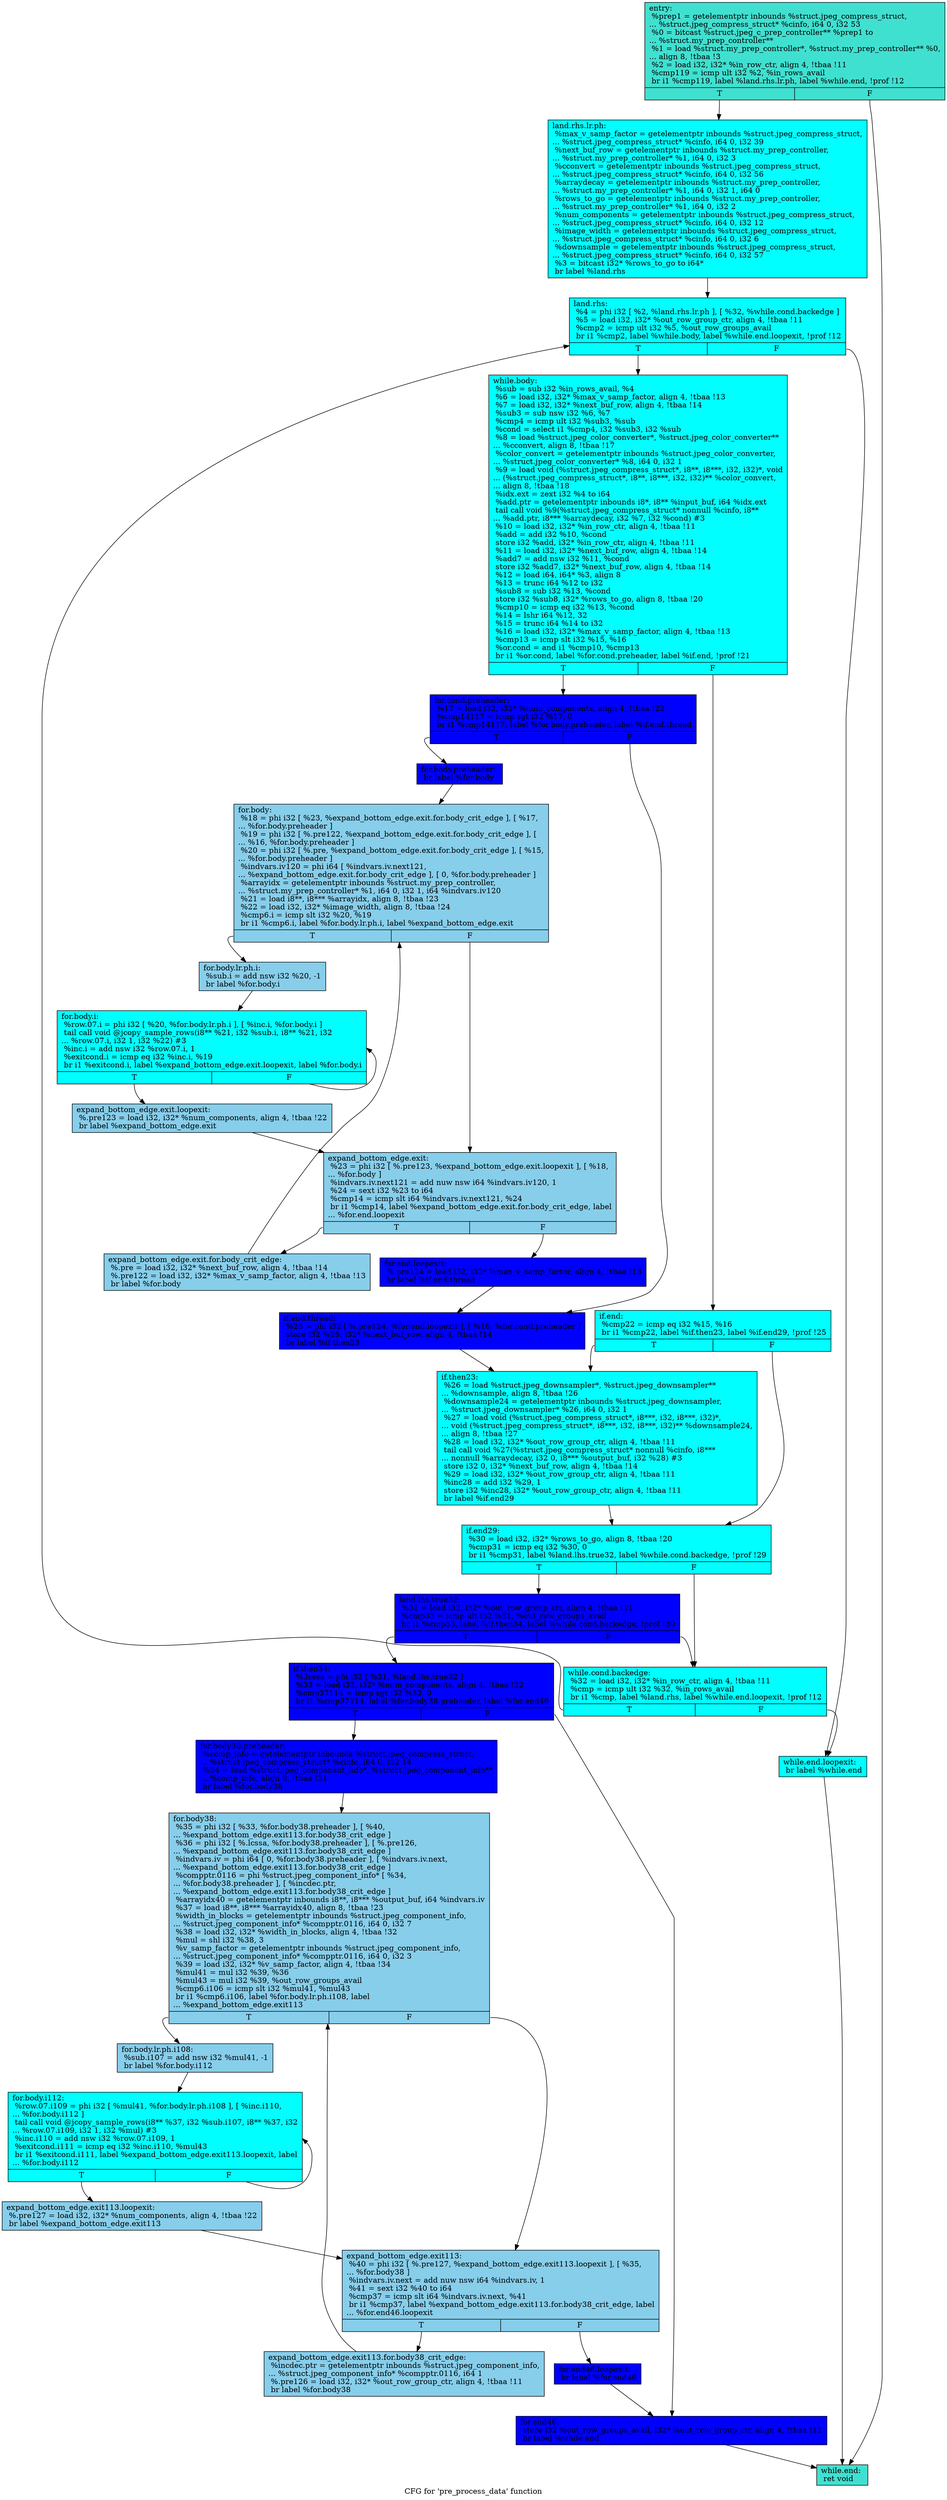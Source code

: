 digraph "CFG for 'pre_process_data' function" {
	label="CFG for 'pre_process_data' function";

	Node0x5d38000 [shape=record, style = filled, fillcolor = turquoise, label="{entry:\l  %prep1 = getelementptr inbounds %struct.jpeg_compress_struct,\l... %struct.jpeg_compress_struct* %cinfo, i64 0, i32 53\l  %0 = bitcast %struct.jpeg_c_prep_controller** %prep1 to\l... %struct.my_prep_controller**\l  %1 = load %struct.my_prep_controller*, %struct.my_prep_controller** %0,\l... align 8, !tbaa !3\l  %2 = load i32, i32* %in_row_ctr, align 4, !tbaa !11\l  %cmp119 = icmp ult i32 %2, %in_rows_avail\l  br i1 %cmp119, label %land.rhs.lr.ph, label %while.end, !prof !12\l|{<s0>T|<s1>F}}"];
	Node0x5d38000:s0 -> Node0x5d253b0;
	Node0x5d38000:s1 -> Node0x5d25460;
	Node0x5d253b0 [shape=record, style = filled, fillcolor = cyan, label="{land.rhs.lr.ph:                                   \l  %max_v_samp_factor = getelementptr inbounds %struct.jpeg_compress_struct,\l... %struct.jpeg_compress_struct* %cinfo, i64 0, i32 39\l  %next_buf_row = getelementptr inbounds %struct.my_prep_controller,\l... %struct.my_prep_controller* %1, i64 0, i32 3\l  %cconvert = getelementptr inbounds %struct.jpeg_compress_struct,\l... %struct.jpeg_compress_struct* %cinfo, i64 0, i32 56\l  %arraydecay = getelementptr inbounds %struct.my_prep_controller,\l... %struct.my_prep_controller* %1, i64 0, i32 1, i64 0\l  %rows_to_go = getelementptr inbounds %struct.my_prep_controller,\l... %struct.my_prep_controller* %1, i64 0, i32 2\l  %num_components = getelementptr inbounds %struct.jpeg_compress_struct,\l... %struct.jpeg_compress_struct* %cinfo, i64 0, i32 12\l  %image_width = getelementptr inbounds %struct.jpeg_compress_struct,\l... %struct.jpeg_compress_struct* %cinfo, i64 0, i32 6\l  %downsample = getelementptr inbounds %struct.jpeg_compress_struct,\l... %struct.jpeg_compress_struct* %cinfo, i64 0, i32 57\l  %3 = bitcast i32* %rows_to_go to i64*\l  br label %land.rhs\l}"];
	Node0x5d253b0 -> Node0x5d3d6a0;
	Node0x5d3d6a0 [shape=record, style = filled, fillcolor = cyan, label="{land.rhs:                                         \l  %4 = phi i32 [ %2, %land.rhs.lr.ph ], [ %32, %while.cond.backedge ]\l  %5 = load i32, i32* %out_row_group_ctr, align 4, !tbaa !11\l  %cmp2 = icmp ult i32 %5, %out_row_groups_avail\l  br i1 %cmp2, label %while.body, label %while.end.loopexit, !prof !12\l|{<s0>T|<s1>F}}"];
	Node0x5d3d6a0:s0 -> Node0x5d3daf0;
	Node0x5d3d6a0:s1 -> Node0x5d3dba0;
	Node0x5d3daf0 [shape=record, style = filled, fillcolor = cyan, label="{while.body:                                       \l  %sub = sub i32 %in_rows_avail, %4\l  %6 = load i32, i32* %max_v_samp_factor, align 4, !tbaa !13\l  %7 = load i32, i32* %next_buf_row, align 4, !tbaa !14\l  %sub3 = sub nsw i32 %6, %7\l  %cmp4 = icmp ult i32 %sub3, %sub\l  %cond = select i1 %cmp4, i32 %sub3, i32 %sub\l  %8 = load %struct.jpeg_color_converter*, %struct.jpeg_color_converter**\l... %cconvert, align 8, !tbaa !17\l  %color_convert = getelementptr inbounds %struct.jpeg_color_converter,\l... %struct.jpeg_color_converter* %8, i64 0, i32 1\l  %9 = load void (%struct.jpeg_compress_struct*, i8**, i8***, i32, i32)*, void\l... (%struct.jpeg_compress_struct*, i8**, i8***, i32, i32)** %color_convert,\l... align 8, !tbaa !18\l  %idx.ext = zext i32 %4 to i64\l  %add.ptr = getelementptr inbounds i8*, i8** %input_buf, i64 %idx.ext\l  tail call void %9(%struct.jpeg_compress_struct* nonnull %cinfo, i8**\l... %add.ptr, i8*** %arraydecay, i32 %7, i32 %cond) #3\l  %10 = load i32, i32* %in_row_ctr, align 4, !tbaa !11\l  %add = add i32 %10, %cond\l  store i32 %add, i32* %in_row_ctr, align 4, !tbaa !11\l  %11 = load i32, i32* %next_buf_row, align 4, !tbaa !14\l  %add7 = add nsw i32 %11, %cond\l  store i32 %add7, i32* %next_buf_row, align 4, !tbaa !14\l  %12 = load i64, i64* %3, align 8\l  %13 = trunc i64 %12 to i32\l  %sub8 = sub i32 %13, %cond\l  store i32 %sub8, i32* %rows_to_go, align 8, !tbaa !20\l  %cmp10 = icmp eq i32 %13, %cond\l  %14 = lshr i64 %12, 32\l  %15 = trunc i64 %14 to i32\l  %16 = load i32, i32* %max_v_samp_factor, align 4, !tbaa !13\l  %cmp13 = icmp slt i32 %15, %16\l  %or.cond = and i1 %cmp10, %cmp13\l  br i1 %or.cond, label %for.cond.preheader, label %if.end, !prof !21\l|{<s0>T|<s1>F}}"];
	Node0x5d3daf0:s0 -> Node0x5d400f0;
	Node0x5d3daf0:s1 -> Node0x5d401f0;
	Node0x5d400f0 [shape=record, style = filled, fillcolor = blue, label="{for.cond.preheader:                               \l  %17 = load i32, i32* %num_components, align 4, !tbaa !22\l  %cmp14117 = icmp sgt i32 %17, 0\l  br i1 %cmp14117, label %for.body.preheader, label %if.end.thread\l|{<s0>T|<s1>F}}"];
	Node0x5d400f0:s0 -> Node0x5d40560;
	Node0x5d400f0:s1 -> Node0x5d40640;
	Node0x5d40560 [shape=record, style = filled, fillcolor = blue, label="{for.body.preheader:                               \l  br label %for.body\l}"];
	Node0x5d40560 -> Node0x5d40780;
	Node0x5d40780 [shape=record, style = filled, fillcolor = skyblue, label="{for.body:                                         \l  %18 = phi i32 [ %23, %expand_bottom_edge.exit.for.body_crit_edge ], [ %17,\l... %for.body.preheader ]\l  %19 = phi i32 [ %.pre122, %expand_bottom_edge.exit.for.body_crit_edge ], [\l... %16, %for.body.preheader ]\l  %20 = phi i32 [ %.pre, %expand_bottom_edge.exit.for.body_crit_edge ], [ %15,\l... %for.body.preheader ]\l  %indvars.iv120 = phi i64 [ %indvars.iv.next121,\l... %expand_bottom_edge.exit.for.body_crit_edge ], [ 0, %for.body.preheader ]\l  %arrayidx = getelementptr inbounds %struct.my_prep_controller,\l... %struct.my_prep_controller* %1, i64 0, i32 1, i64 %indvars.iv120\l  %21 = load i8**, i8*** %arrayidx, align 8, !tbaa !23\l  %22 = load i32, i32* %image_width, align 8, !tbaa !24\l  %cmp6.i = icmp slt i32 %20, %19\l  br i1 %cmp6.i, label %for.body.lr.ph.i, label %expand_bottom_edge.exit\l|{<s0>T|<s1>F}}"];
	Node0x5d40780:s0 -> Node0x5d41190;
	Node0x5d40780:s1 -> Node0x5d3dca0;
	Node0x5d41190 [shape=record, style = filled, fillcolor = skyblue, label="{for.body.lr.ph.i:                                 \l  %sub.i = add nsw i32 %20, -1\l  br label %for.body.i\l}"];
	Node0x5d41190 -> Node0x5d3deb0;
	Node0x5d3deb0 [shape=record, style = filled, fillcolor = cyan, label="{for.body.i:                                       \l  %row.07.i = phi i32 [ %20, %for.body.lr.ph.i ], [ %inc.i, %for.body.i ]\l  tail call void @jcopy_sample_rows(i8** %21, i32 %sub.i, i8** %21, i32\l... %row.07.i, i32 1, i32 %22) #3\l  %inc.i = add nsw i32 %row.07.i, 1\l  %exitcond.i = icmp eq i32 %inc.i, %19\l  br i1 %exitcond.i, label %expand_bottom_edge.exit.loopexit, label %for.body.i\l|{<s0>T|<s1>F}}"];
	Node0x5d3deb0:s0 -> Node0x5d27460;
	Node0x5d3deb0:s1 -> Node0x5d3deb0;
	Node0x5d27460 [shape=record, style = filled, fillcolor = skyblue, label="{expand_bottom_edge.exit.loopexit:                 \l  %.pre123 = load i32, i32* %num_components, align 4, !tbaa !22\l  br label %expand_bottom_edge.exit\l}"];
	Node0x5d27460 -> Node0x5d3dca0;
	Node0x5d3dca0 [shape=record, style = filled, fillcolor = skyblue, label="{expand_bottom_edge.exit:                          \l  %23 = phi i32 [ %.pre123, %expand_bottom_edge.exit.loopexit ], [ %18,\l... %for.body ]\l  %indvars.iv.next121 = add nuw nsw i64 %indvars.iv120, 1\l  %24 = sext i32 %23 to i64\l  %cmp14 = icmp slt i64 %indvars.iv.next121, %24\l  br i1 %cmp14, label %expand_bottom_edge.exit.for.body_crit_edge, label\l... %for.end.loopexit\l|{<s0>T|<s1>F}}"];
	Node0x5d3dca0:s0 -> Node0x5d40920;
	Node0x5d3dca0:s1 -> Node0x5d27750;
	Node0x5d40920 [shape=record, style = filled, fillcolor = skyblue, label="{expand_bottom_edge.exit.for.body_crit_edge:       \l  %.pre = load i32, i32* %next_buf_row, align 4, !tbaa !14\l  %.pre122 = load i32, i32* %max_v_samp_factor, align 4, !tbaa !13\l  br label %for.body\l}"];
	Node0x5d40920 -> Node0x5d40780;
	Node0x5d27750 [shape=record, style = filled, fillcolor = blue, label="{for.end.loopexit:                                 \l  %.pre124 = load i32, i32* %max_v_samp_factor, align 4, !tbaa !13\l  br label %if.end.thread\l}"];
	Node0x5d27750 -> Node0x5d40640;
	Node0x5d40640 [shape=record, style = filled, fillcolor = blue, label="{if.end.thread:                                    \l  %25 = phi i32 [ %.pre124, %for.end.loopexit ], [ %16, %for.cond.preheader ]\l  store i32 %25, i32* %next_buf_row, align 4, !tbaa !14\l  br label %if.then23\l}"];
	Node0x5d40640 -> Node0x5d279f0;
	Node0x5d401f0 [shape=record, style = filled, fillcolor = cyan, label="{if.end:                                           \l  %cmp22 = icmp eq i32 %15, %16\l  br i1 %cmp22, label %if.then23, label %if.end29, !prof !25\l|{<s0>T|<s1>F}}"];
	Node0x5d401f0:s0 -> Node0x5d279f0;
	Node0x5d401f0:s1 -> Node0x5d27b80;
	Node0x5d279f0 [shape=record, style = filled, fillcolor = cyan, label="{if.then23:                                        \l  %26 = load %struct.jpeg_downsampler*, %struct.jpeg_downsampler**\l... %downsample, align 8, !tbaa !26\l  %downsample24 = getelementptr inbounds %struct.jpeg_downsampler,\l... %struct.jpeg_downsampler* %26, i64 0, i32 1\l  %27 = load void (%struct.jpeg_compress_struct*, i8***, i32, i8***, i32)*,\l... void (%struct.jpeg_compress_struct*, i8***, i32, i8***, i32)** %downsample24,\l... align 8, !tbaa !27\l  %28 = load i32, i32* %out_row_group_ctr, align 4, !tbaa !11\l  tail call void %27(%struct.jpeg_compress_struct* nonnull %cinfo, i8***\l... nonnull %arraydecay, i32 0, i8*** %output_buf, i32 %28) #3\l  store i32 0, i32* %next_buf_row, align 4, !tbaa !14\l  %29 = load i32, i32* %out_row_group_ctr, align 4, !tbaa !11\l  %inc28 = add i32 %29, 1\l  store i32 %inc28, i32* %out_row_group_ctr, align 4, !tbaa !11\l  br label %if.end29\l}"];
	Node0x5d279f0 -> Node0x5d27b80;
	Node0x5d27b80 [shape=record, style = filled, fillcolor = cyan, label="{if.end29:                                         \l  %30 = load i32, i32* %rows_to_go, align 8, !tbaa !20\l  %cmp31 = icmp eq i32 %30, 0\l  br i1 %cmp31, label %land.lhs.true32, label %while.cond.backedge, !prof !29\l|{<s0>T|<s1>F}}"];
	Node0x5d27b80:s0 -> Node0x5d28850;
	Node0x5d27b80:s1 -> Node0x5d3d850;
	Node0x5d28850 [shape=record, style = filled, fillcolor = blue, label="{land.lhs.true32:                                  \l  %31 = load i32, i32* %out_row_group_ctr, align 4, !tbaa !11\l  %cmp33 = icmp ult i32 %31, %out_row_groups_avail\l  br i1 %cmp33, label %if.then34, label %while.cond.backedge, !prof !30\l|{<s0>T|<s1>F}}"];
	Node0x5d28850:s0 -> Node0x5d28b90;
	Node0x5d28850:s1 -> Node0x5d3d850;
	Node0x5d3d850 [shape=record, style = filled, fillcolor = cyan, label="{while.cond.backedge:                              \l  %32 = load i32, i32* %in_row_ctr, align 4, !tbaa !11\l  %cmp = icmp ult i32 %32, %in_rows_avail\l  br i1 %cmp, label %land.rhs, label %while.end.loopexit, !prof !12\l|{<s0>T|<s1>F}}"];
	Node0x5d3d850:s0 -> Node0x5d3d6a0;
	Node0x5d3d850:s1 -> Node0x5d3dba0;
	Node0x5d28b90 [shape=record, style = filled, fillcolor = blue, label="{if.then34:                                        \l  %.lcssa = phi i32 [ %31, %land.lhs.true32 ]\l  %33 = load i32, i32* %num_components, align 4, !tbaa !22\l  %cmp37114 = icmp sgt i32 %33, 0\l  br i1 %cmp37114, label %for.body38.preheader, label %for.end46\l|{<s0>T|<s1>F}}"];
	Node0x5d28b90:s0 -> Node0x5d28f90;
	Node0x5d28b90:s1 -> Node0x5d45ab0;
	Node0x5d28f90 [shape=record, style = filled, fillcolor = blue, label="{for.body38.preheader:                             \l  %comp_info = getelementptr inbounds %struct.jpeg_compress_struct,\l... %struct.jpeg_compress_struct* %cinfo, i64 0, i32 14\l  %34 = load %struct.jpeg_component_info*, %struct.jpeg_component_info**\l... %comp_info, align 8, !tbaa !31\l  br label %for.body38\l}"];
	Node0x5d28f90 -> Node0x5d45cf0;
	Node0x5d45cf0 [shape=record, style = filled, fillcolor = skyblue, label="{for.body38:                                       \l  %35 = phi i32 [ %33, %for.body38.preheader ], [ %40,\l... %expand_bottom_edge.exit113.for.body38_crit_edge ]\l  %36 = phi i32 [ %.lcssa, %for.body38.preheader ], [ %.pre126,\l... %expand_bottom_edge.exit113.for.body38_crit_edge ]\l  %indvars.iv = phi i64 [ 0, %for.body38.preheader ], [ %indvars.iv.next,\l... %expand_bottom_edge.exit113.for.body38_crit_edge ]\l  %compptr.0116 = phi %struct.jpeg_component_info* [ %34,\l... %for.body38.preheader ], [ %incdec.ptr,\l... %expand_bottom_edge.exit113.for.body38_crit_edge ]\l  %arrayidx40 = getelementptr inbounds i8**, i8*** %output_buf, i64 %indvars.iv\l  %37 = load i8**, i8*** %arrayidx40, align 8, !tbaa !23\l  %width_in_blocks = getelementptr inbounds %struct.jpeg_component_info,\l... %struct.jpeg_component_info* %compptr.0116, i64 0, i32 7\l  %38 = load i32, i32* %width_in_blocks, align 4, !tbaa !32\l  %mul = shl i32 %38, 3\l  %v_samp_factor = getelementptr inbounds %struct.jpeg_component_info,\l... %struct.jpeg_component_info* %compptr.0116, i64 0, i32 3\l  %39 = load i32, i32* %v_samp_factor, align 4, !tbaa !34\l  %mul41 = mul i32 %39, %36\l  %mul43 = mul i32 %39, %out_row_groups_avail\l  %cmp6.i106 = icmp slt i32 %mul41, %mul43\l  br i1 %cmp6.i106, label %for.body.lr.ph.i108, label\l... %expand_bottom_edge.exit113\l|{<s0>T|<s1>F}}"];
	Node0x5d45cf0:s0 -> Node0x5d46bb0;
	Node0x5d45cf0:s1 -> Node0x5d46cb0;
	Node0x5d46bb0 [shape=record, style = filled, fillcolor = skyblue, label="{for.body.lr.ph.i108:                              \l  %sub.i107 = add nsw i32 %mul41, -1\l  br label %for.body.i112\l}"];
	Node0x5d46bb0 -> Node0x5d46f10;
	Node0x5d46f10 [shape=record, style = filled, fillcolor = cyan, label="{for.body.i112:                                    \l  %row.07.i109 = phi i32 [ %mul41, %for.body.lr.ph.i108 ], [ %inc.i110,\l... %for.body.i112 ]\l  tail call void @jcopy_sample_rows(i8** %37, i32 %sub.i107, i8** %37, i32\l... %row.07.i109, i32 1, i32 %mul) #3\l  %inc.i110 = add nsw i32 %row.07.i109, 1\l  %exitcond.i111 = icmp eq i32 %inc.i110, %mul43\l  br i1 %exitcond.i111, label %expand_bottom_edge.exit113.loopexit, label\l... %for.body.i112\l|{<s0>T|<s1>F}}"];
	Node0x5d46f10:s0 -> Node0x5d47400;
	Node0x5d46f10:s1 -> Node0x5d46f10;
	Node0x5d47400 [shape=record, style = filled, fillcolor = skyblue, label="{expand_bottom_edge.exit113.loopexit:              \l  %.pre127 = load i32, i32* %num_components, align 4, !tbaa !22\l  br label %expand_bottom_edge.exit113\l}"];
	Node0x5d47400 -> Node0x5d46cb0;
	Node0x5d46cb0 [shape=record, style = filled, fillcolor = skyblue, label="{expand_bottom_edge.exit113:                       \l  %40 = phi i32 [ %.pre127, %expand_bottom_edge.exit113.loopexit ], [ %35,\l... %for.body38 ]\l  %indvars.iv.next = add nuw nsw i64 %indvars.iv, 1\l  %41 = sext i32 %40 to i64\l  %cmp37 = icmp slt i64 %indvars.iv.next, %41\l  br i1 %cmp37, label %expand_bottom_edge.exit113.for.body38_crit_edge, label\l... %for.end46.loopexit\l|{<s0>T|<s1>F}}"];
	Node0x5d46cb0:s0 -> Node0x5d45e70;
	Node0x5d46cb0:s1 -> Node0x5d41480;
	Node0x5d45e70 [shape=record, style = filled, fillcolor = skyblue, label="{expand_bottom_edge.exit113.for.body38_crit_edge:  \l  %incdec.ptr = getelementptr inbounds %struct.jpeg_component_info,\l... %struct.jpeg_component_info* %compptr.0116, i64 1\l  %.pre126 = load i32, i32* %out_row_group_ctr, align 4, !tbaa !11\l  br label %for.body38\l}"];
	Node0x5d45e70 -> Node0x5d45cf0;
	Node0x5d41480 [shape=record, style = filled, fillcolor = blue, label="{for.end46.loopexit:                               \l  br label %for.end46\l}"];
	Node0x5d41480 -> Node0x5d45ab0;
	Node0x5d45ab0 [shape=record, style = filled, fillcolor = blue, label="{for.end46:                                        \l  store i32 %out_row_groups_avail, i32* %out_row_group_ctr, align 4, !tbaa !11\l  br label %while.end\l}"];
	Node0x5d45ab0 -> Node0x5d25460;
	Node0x5d3dba0 [shape=record, style = filled, fillcolor = cyan, label="{while.end.loopexit:                               \l  br label %while.end\l}"];
	Node0x5d3dba0 -> Node0x5d25460;
	Node0x5d25460 [shape=record, style = filled, fillcolor = turquoise, label="{while.end:                                        \l  ret void\l}"];
}
